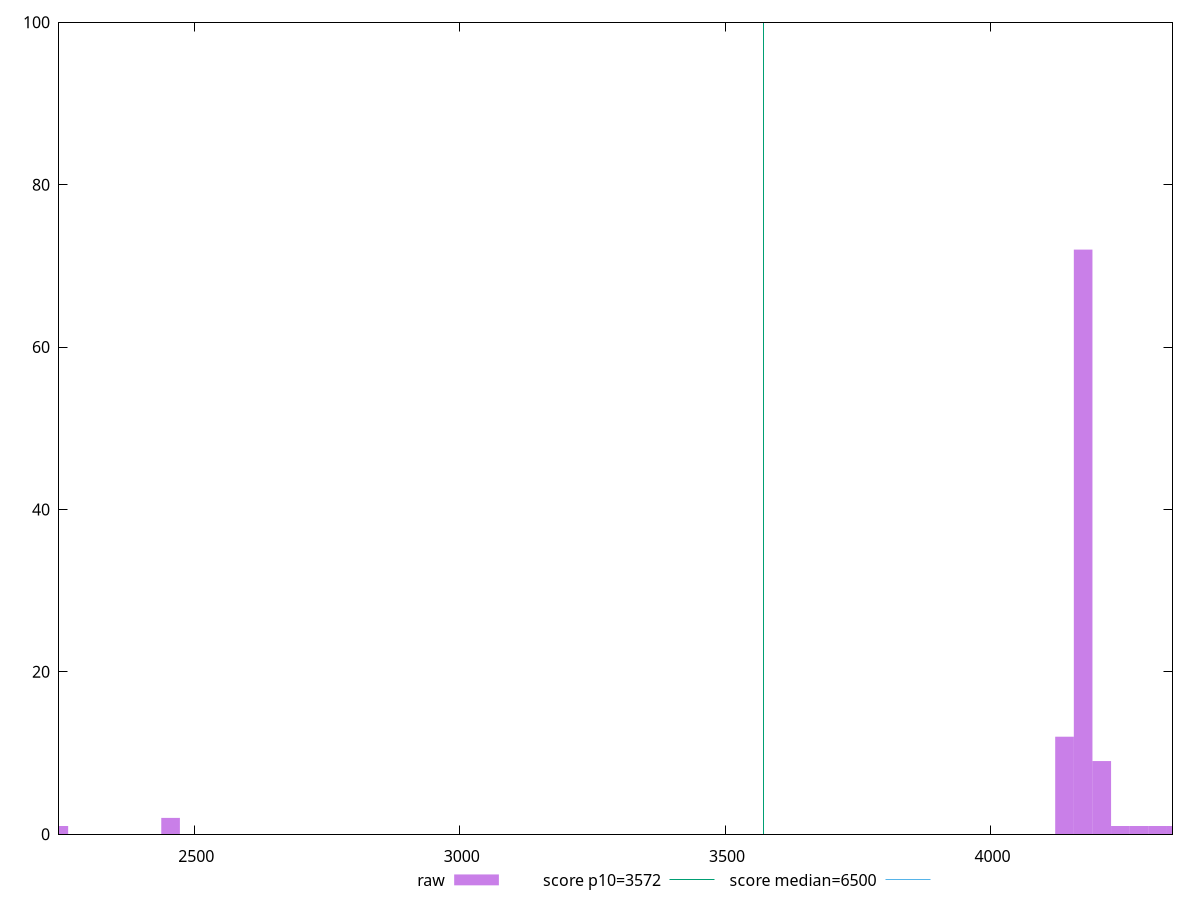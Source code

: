 reset

$raw <<EOF
4174.421593720209 72
4209.500766776681 9
4139.342420663736 12
2455.542113953064 2
4349.81745900257 1
2245.06707561423 1
4279.659112889626 1
4314.738285946098 1
4244.579939833154 1
EOF

set key outside below
set boxwidth 35.07917305647234
set xrange [2245.366:4342.740000000001]
set yrange [0:100]
set trange [0:100]
set style fill transparent solid 0.5 noborder

set parametric
set terminal svg size 640, 490 enhanced background rgb 'white'
set output "report_00009_2021-02-08T22-37-41.559Z/first-cpu-idle/samples/pages+cached+noadtech/raw/histogram.svg"

plot $raw title "raw" with boxes, \
     3572,t title "score p10=3572", \
     6500,t title "score median=6500"

reset
